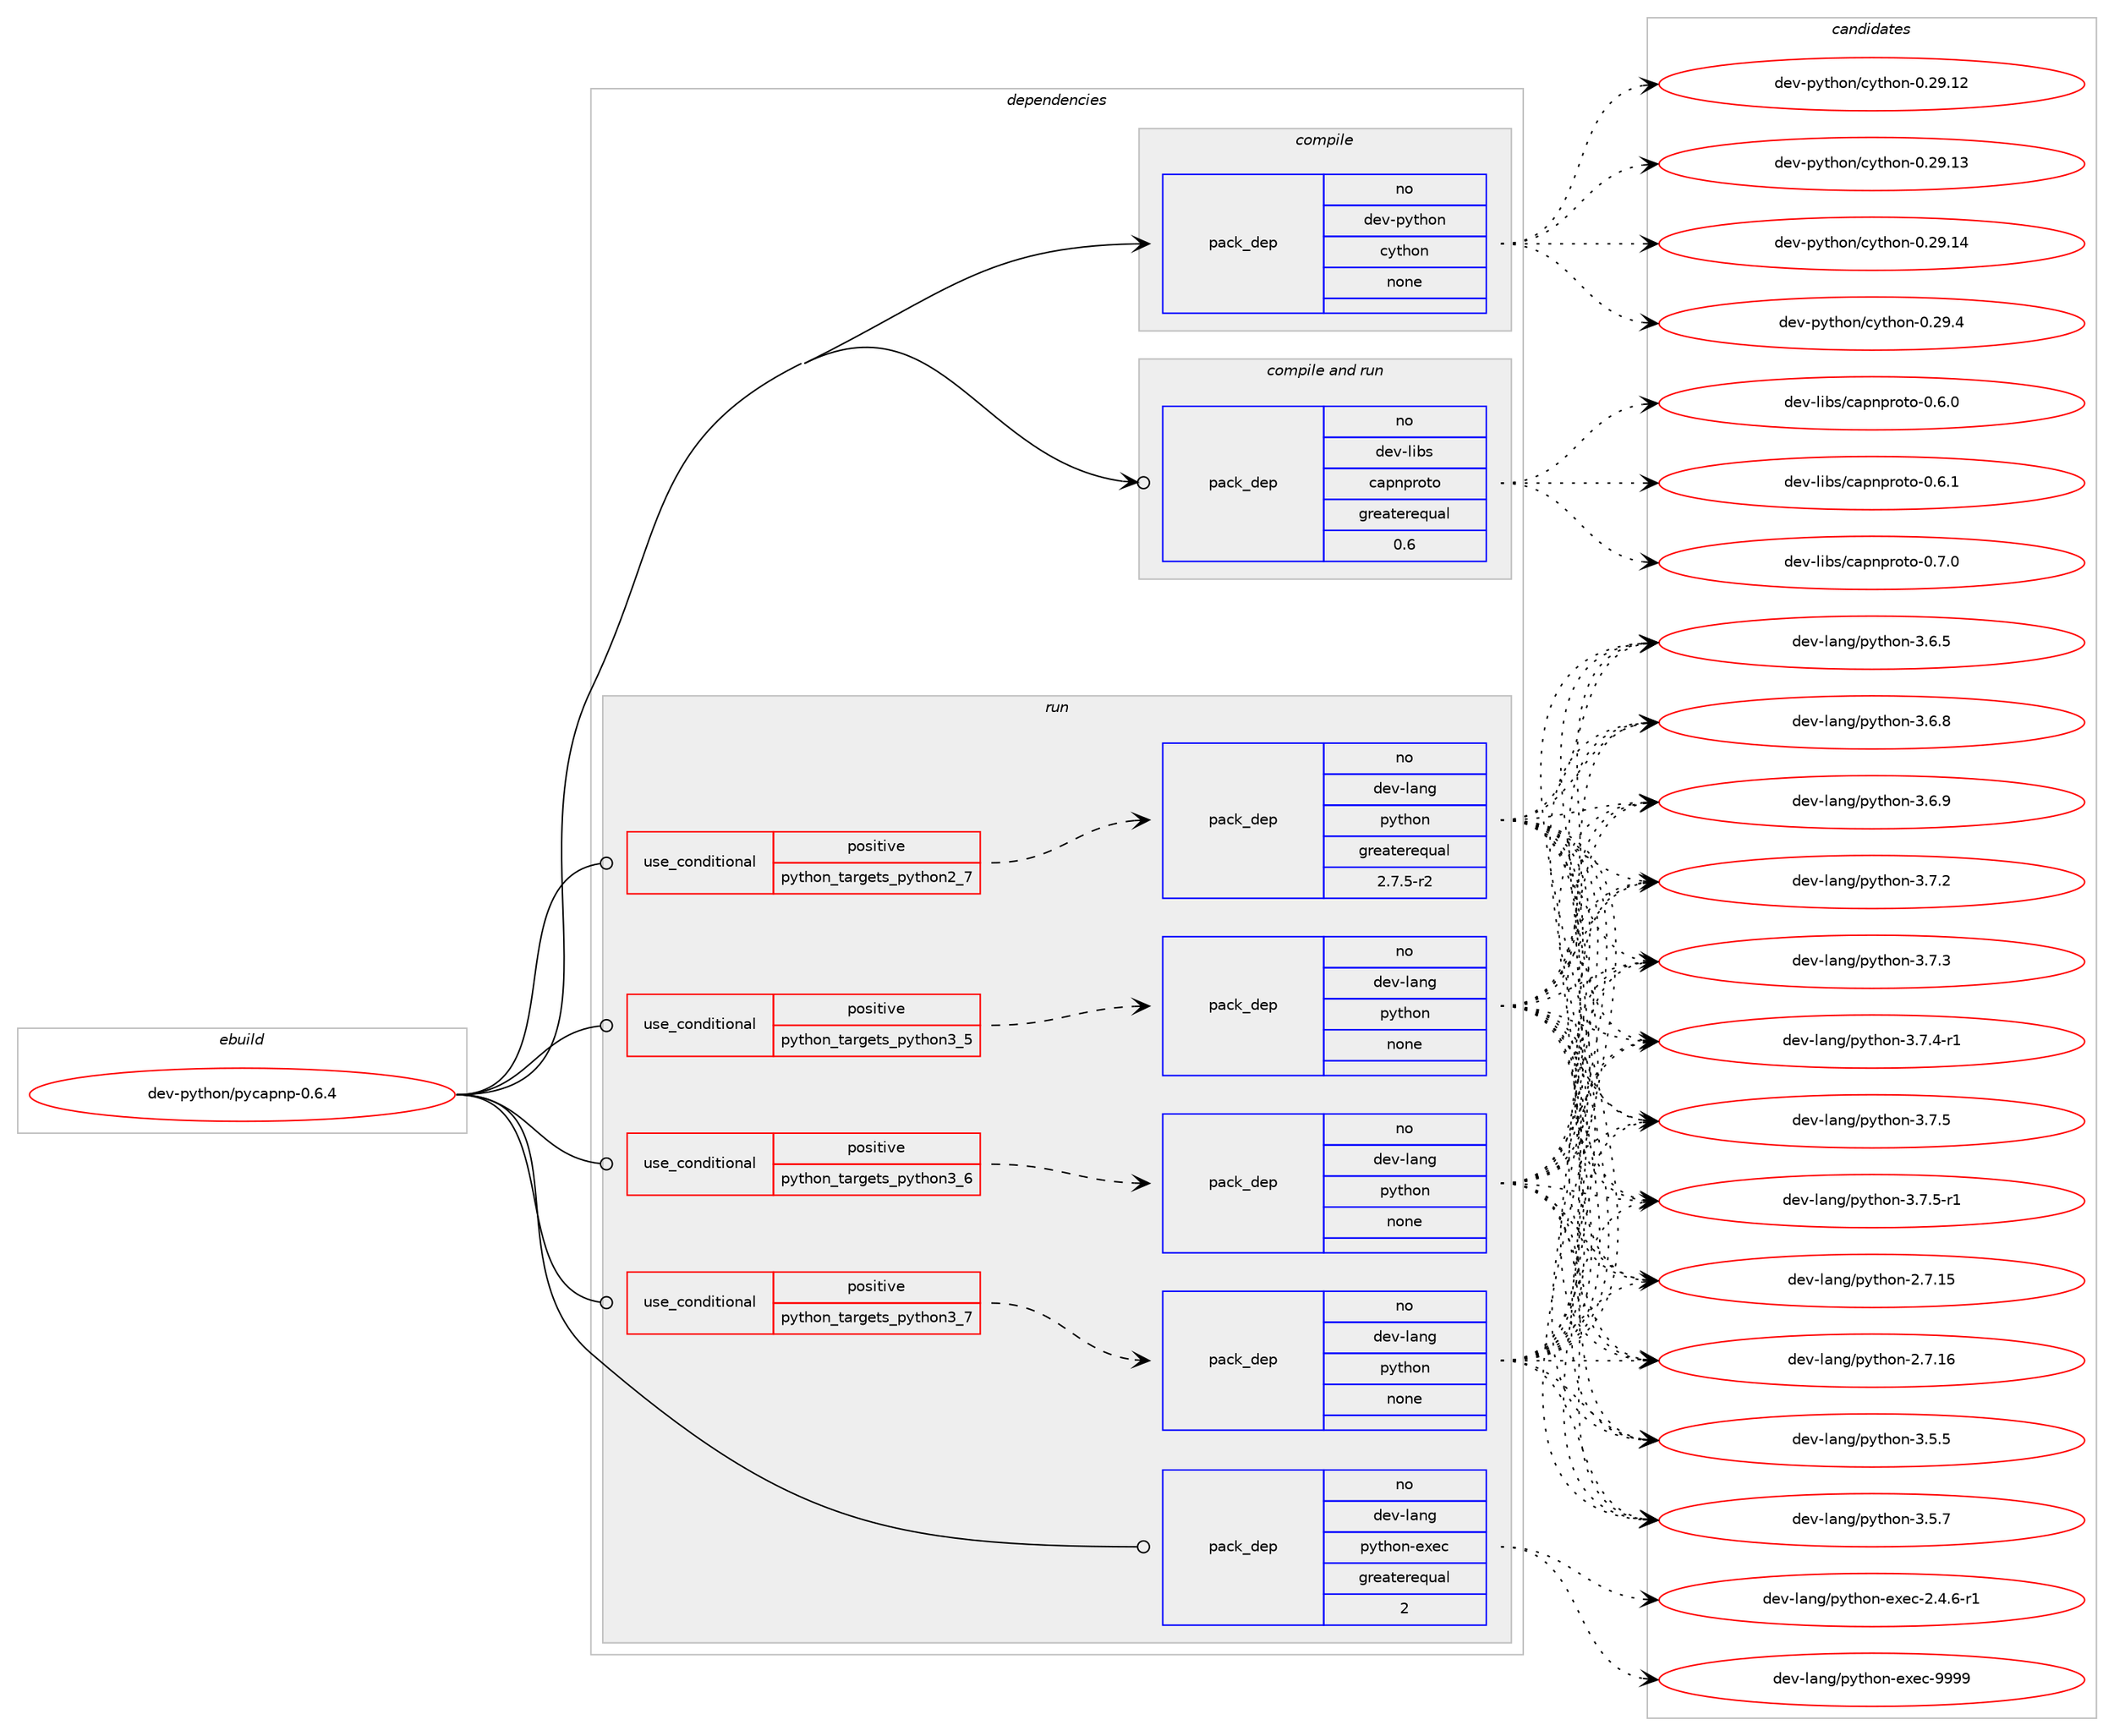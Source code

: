 digraph prolog {

# *************
# Graph options
# *************

newrank=true;
concentrate=true;
compound=true;
graph [rankdir=LR,fontname=Helvetica,fontsize=10,ranksep=1.5];#, ranksep=2.5, nodesep=0.2];
edge  [arrowhead=vee];
node  [fontname=Helvetica,fontsize=10];

# **********
# The ebuild
# **********

subgraph cluster_leftcol {
color=gray;
rank=same;
label=<<i>ebuild</i>>;
id [label="dev-python/pycapnp-0.6.4", color=red, width=4, href="../dev-python/pycapnp-0.6.4.svg"];
}

# ****************
# The dependencies
# ****************

subgraph cluster_midcol {
color=gray;
label=<<i>dependencies</i>>;
subgraph cluster_compile {
fillcolor="#eeeeee";
style=filled;
label=<<i>compile</i>>;
subgraph pack467270 {
dependency624530 [label=<<TABLE BORDER="0" CELLBORDER="1" CELLSPACING="0" CELLPADDING="4" WIDTH="220"><TR><TD ROWSPAN="6" CELLPADDING="30">pack_dep</TD></TR><TR><TD WIDTH="110">no</TD></TR><TR><TD>dev-python</TD></TR><TR><TD>cython</TD></TR><TR><TD>none</TD></TR><TR><TD></TD></TR></TABLE>>, shape=none, color=blue];
}
id:e -> dependency624530:w [weight=20,style="solid",arrowhead="vee"];
}
subgraph cluster_compileandrun {
fillcolor="#eeeeee";
style=filled;
label=<<i>compile and run</i>>;
subgraph pack467271 {
dependency624531 [label=<<TABLE BORDER="0" CELLBORDER="1" CELLSPACING="0" CELLPADDING="4" WIDTH="220"><TR><TD ROWSPAN="6" CELLPADDING="30">pack_dep</TD></TR><TR><TD WIDTH="110">no</TD></TR><TR><TD>dev-libs</TD></TR><TR><TD>capnproto</TD></TR><TR><TD>greaterequal</TD></TR><TR><TD>0.6</TD></TR></TABLE>>, shape=none, color=blue];
}
id:e -> dependency624531:w [weight=20,style="solid",arrowhead="odotvee"];
}
subgraph cluster_run {
fillcolor="#eeeeee";
style=filled;
label=<<i>run</i>>;
subgraph cond145416 {
dependency624532 [label=<<TABLE BORDER="0" CELLBORDER="1" CELLSPACING="0" CELLPADDING="4"><TR><TD ROWSPAN="3" CELLPADDING="10">use_conditional</TD></TR><TR><TD>positive</TD></TR><TR><TD>python_targets_python2_7</TD></TR></TABLE>>, shape=none, color=red];
subgraph pack467272 {
dependency624533 [label=<<TABLE BORDER="0" CELLBORDER="1" CELLSPACING="0" CELLPADDING="4" WIDTH="220"><TR><TD ROWSPAN="6" CELLPADDING="30">pack_dep</TD></TR><TR><TD WIDTH="110">no</TD></TR><TR><TD>dev-lang</TD></TR><TR><TD>python</TD></TR><TR><TD>greaterequal</TD></TR><TR><TD>2.7.5-r2</TD></TR></TABLE>>, shape=none, color=blue];
}
dependency624532:e -> dependency624533:w [weight=20,style="dashed",arrowhead="vee"];
}
id:e -> dependency624532:w [weight=20,style="solid",arrowhead="odot"];
subgraph cond145417 {
dependency624534 [label=<<TABLE BORDER="0" CELLBORDER="1" CELLSPACING="0" CELLPADDING="4"><TR><TD ROWSPAN="3" CELLPADDING="10">use_conditional</TD></TR><TR><TD>positive</TD></TR><TR><TD>python_targets_python3_5</TD></TR></TABLE>>, shape=none, color=red];
subgraph pack467273 {
dependency624535 [label=<<TABLE BORDER="0" CELLBORDER="1" CELLSPACING="0" CELLPADDING="4" WIDTH="220"><TR><TD ROWSPAN="6" CELLPADDING="30">pack_dep</TD></TR><TR><TD WIDTH="110">no</TD></TR><TR><TD>dev-lang</TD></TR><TR><TD>python</TD></TR><TR><TD>none</TD></TR><TR><TD></TD></TR></TABLE>>, shape=none, color=blue];
}
dependency624534:e -> dependency624535:w [weight=20,style="dashed",arrowhead="vee"];
}
id:e -> dependency624534:w [weight=20,style="solid",arrowhead="odot"];
subgraph cond145418 {
dependency624536 [label=<<TABLE BORDER="0" CELLBORDER="1" CELLSPACING="0" CELLPADDING="4"><TR><TD ROWSPAN="3" CELLPADDING="10">use_conditional</TD></TR><TR><TD>positive</TD></TR><TR><TD>python_targets_python3_6</TD></TR></TABLE>>, shape=none, color=red];
subgraph pack467274 {
dependency624537 [label=<<TABLE BORDER="0" CELLBORDER="1" CELLSPACING="0" CELLPADDING="4" WIDTH="220"><TR><TD ROWSPAN="6" CELLPADDING="30">pack_dep</TD></TR><TR><TD WIDTH="110">no</TD></TR><TR><TD>dev-lang</TD></TR><TR><TD>python</TD></TR><TR><TD>none</TD></TR><TR><TD></TD></TR></TABLE>>, shape=none, color=blue];
}
dependency624536:e -> dependency624537:w [weight=20,style="dashed",arrowhead="vee"];
}
id:e -> dependency624536:w [weight=20,style="solid",arrowhead="odot"];
subgraph cond145419 {
dependency624538 [label=<<TABLE BORDER="0" CELLBORDER="1" CELLSPACING="0" CELLPADDING="4"><TR><TD ROWSPAN="3" CELLPADDING="10">use_conditional</TD></TR><TR><TD>positive</TD></TR><TR><TD>python_targets_python3_7</TD></TR></TABLE>>, shape=none, color=red];
subgraph pack467275 {
dependency624539 [label=<<TABLE BORDER="0" CELLBORDER="1" CELLSPACING="0" CELLPADDING="4" WIDTH="220"><TR><TD ROWSPAN="6" CELLPADDING="30">pack_dep</TD></TR><TR><TD WIDTH="110">no</TD></TR><TR><TD>dev-lang</TD></TR><TR><TD>python</TD></TR><TR><TD>none</TD></TR><TR><TD></TD></TR></TABLE>>, shape=none, color=blue];
}
dependency624538:e -> dependency624539:w [weight=20,style="dashed",arrowhead="vee"];
}
id:e -> dependency624538:w [weight=20,style="solid",arrowhead="odot"];
subgraph pack467276 {
dependency624540 [label=<<TABLE BORDER="0" CELLBORDER="1" CELLSPACING="0" CELLPADDING="4" WIDTH="220"><TR><TD ROWSPAN="6" CELLPADDING="30">pack_dep</TD></TR><TR><TD WIDTH="110">no</TD></TR><TR><TD>dev-lang</TD></TR><TR><TD>python-exec</TD></TR><TR><TD>greaterequal</TD></TR><TR><TD>2</TD></TR></TABLE>>, shape=none, color=blue];
}
id:e -> dependency624540:w [weight=20,style="solid",arrowhead="odot"];
}
}

# **************
# The candidates
# **************

subgraph cluster_choices {
rank=same;
color=gray;
label=<<i>candidates</i>>;

subgraph choice467270 {
color=black;
nodesep=1;
choice1001011184511212111610411111047991211161041111104548465057464950 [label="dev-python/cython-0.29.12", color=red, width=4,href="../dev-python/cython-0.29.12.svg"];
choice1001011184511212111610411111047991211161041111104548465057464951 [label="dev-python/cython-0.29.13", color=red, width=4,href="../dev-python/cython-0.29.13.svg"];
choice1001011184511212111610411111047991211161041111104548465057464952 [label="dev-python/cython-0.29.14", color=red, width=4,href="../dev-python/cython-0.29.14.svg"];
choice10010111845112121116104111110479912111610411111045484650574652 [label="dev-python/cython-0.29.4", color=red, width=4,href="../dev-python/cython-0.29.4.svg"];
dependency624530:e -> choice1001011184511212111610411111047991211161041111104548465057464950:w [style=dotted,weight="100"];
dependency624530:e -> choice1001011184511212111610411111047991211161041111104548465057464951:w [style=dotted,weight="100"];
dependency624530:e -> choice1001011184511212111610411111047991211161041111104548465057464952:w [style=dotted,weight="100"];
dependency624530:e -> choice10010111845112121116104111110479912111610411111045484650574652:w [style=dotted,weight="100"];
}
subgraph choice467271 {
color=black;
nodesep=1;
choice1001011184510810598115479997112110112114111116111454846544648 [label="dev-libs/capnproto-0.6.0", color=red, width=4,href="../dev-libs/capnproto-0.6.0.svg"];
choice1001011184510810598115479997112110112114111116111454846544649 [label="dev-libs/capnproto-0.6.1", color=red, width=4,href="../dev-libs/capnproto-0.6.1.svg"];
choice1001011184510810598115479997112110112114111116111454846554648 [label="dev-libs/capnproto-0.7.0", color=red, width=4,href="../dev-libs/capnproto-0.7.0.svg"];
dependency624531:e -> choice1001011184510810598115479997112110112114111116111454846544648:w [style=dotted,weight="100"];
dependency624531:e -> choice1001011184510810598115479997112110112114111116111454846544649:w [style=dotted,weight="100"];
dependency624531:e -> choice1001011184510810598115479997112110112114111116111454846554648:w [style=dotted,weight="100"];
}
subgraph choice467272 {
color=black;
nodesep=1;
choice10010111845108971101034711212111610411111045504655464953 [label="dev-lang/python-2.7.15", color=red, width=4,href="../dev-lang/python-2.7.15.svg"];
choice10010111845108971101034711212111610411111045504655464954 [label="dev-lang/python-2.7.16", color=red, width=4,href="../dev-lang/python-2.7.16.svg"];
choice100101118451089711010347112121116104111110455146534653 [label="dev-lang/python-3.5.5", color=red, width=4,href="../dev-lang/python-3.5.5.svg"];
choice100101118451089711010347112121116104111110455146534655 [label="dev-lang/python-3.5.7", color=red, width=4,href="../dev-lang/python-3.5.7.svg"];
choice100101118451089711010347112121116104111110455146544653 [label="dev-lang/python-3.6.5", color=red, width=4,href="../dev-lang/python-3.6.5.svg"];
choice100101118451089711010347112121116104111110455146544656 [label="dev-lang/python-3.6.8", color=red, width=4,href="../dev-lang/python-3.6.8.svg"];
choice100101118451089711010347112121116104111110455146544657 [label="dev-lang/python-3.6.9", color=red, width=4,href="../dev-lang/python-3.6.9.svg"];
choice100101118451089711010347112121116104111110455146554650 [label="dev-lang/python-3.7.2", color=red, width=4,href="../dev-lang/python-3.7.2.svg"];
choice100101118451089711010347112121116104111110455146554651 [label="dev-lang/python-3.7.3", color=red, width=4,href="../dev-lang/python-3.7.3.svg"];
choice1001011184510897110103471121211161041111104551465546524511449 [label="dev-lang/python-3.7.4-r1", color=red, width=4,href="../dev-lang/python-3.7.4-r1.svg"];
choice100101118451089711010347112121116104111110455146554653 [label="dev-lang/python-3.7.5", color=red, width=4,href="../dev-lang/python-3.7.5.svg"];
choice1001011184510897110103471121211161041111104551465546534511449 [label="dev-lang/python-3.7.5-r1", color=red, width=4,href="../dev-lang/python-3.7.5-r1.svg"];
dependency624533:e -> choice10010111845108971101034711212111610411111045504655464953:w [style=dotted,weight="100"];
dependency624533:e -> choice10010111845108971101034711212111610411111045504655464954:w [style=dotted,weight="100"];
dependency624533:e -> choice100101118451089711010347112121116104111110455146534653:w [style=dotted,weight="100"];
dependency624533:e -> choice100101118451089711010347112121116104111110455146534655:w [style=dotted,weight="100"];
dependency624533:e -> choice100101118451089711010347112121116104111110455146544653:w [style=dotted,weight="100"];
dependency624533:e -> choice100101118451089711010347112121116104111110455146544656:w [style=dotted,weight="100"];
dependency624533:e -> choice100101118451089711010347112121116104111110455146544657:w [style=dotted,weight="100"];
dependency624533:e -> choice100101118451089711010347112121116104111110455146554650:w [style=dotted,weight="100"];
dependency624533:e -> choice100101118451089711010347112121116104111110455146554651:w [style=dotted,weight="100"];
dependency624533:e -> choice1001011184510897110103471121211161041111104551465546524511449:w [style=dotted,weight="100"];
dependency624533:e -> choice100101118451089711010347112121116104111110455146554653:w [style=dotted,weight="100"];
dependency624533:e -> choice1001011184510897110103471121211161041111104551465546534511449:w [style=dotted,weight="100"];
}
subgraph choice467273 {
color=black;
nodesep=1;
choice10010111845108971101034711212111610411111045504655464953 [label="dev-lang/python-2.7.15", color=red, width=4,href="../dev-lang/python-2.7.15.svg"];
choice10010111845108971101034711212111610411111045504655464954 [label="dev-lang/python-2.7.16", color=red, width=4,href="../dev-lang/python-2.7.16.svg"];
choice100101118451089711010347112121116104111110455146534653 [label="dev-lang/python-3.5.5", color=red, width=4,href="../dev-lang/python-3.5.5.svg"];
choice100101118451089711010347112121116104111110455146534655 [label="dev-lang/python-3.5.7", color=red, width=4,href="../dev-lang/python-3.5.7.svg"];
choice100101118451089711010347112121116104111110455146544653 [label="dev-lang/python-3.6.5", color=red, width=4,href="../dev-lang/python-3.6.5.svg"];
choice100101118451089711010347112121116104111110455146544656 [label="dev-lang/python-3.6.8", color=red, width=4,href="../dev-lang/python-3.6.8.svg"];
choice100101118451089711010347112121116104111110455146544657 [label="dev-lang/python-3.6.9", color=red, width=4,href="../dev-lang/python-3.6.9.svg"];
choice100101118451089711010347112121116104111110455146554650 [label="dev-lang/python-3.7.2", color=red, width=4,href="../dev-lang/python-3.7.2.svg"];
choice100101118451089711010347112121116104111110455146554651 [label="dev-lang/python-3.7.3", color=red, width=4,href="../dev-lang/python-3.7.3.svg"];
choice1001011184510897110103471121211161041111104551465546524511449 [label="dev-lang/python-3.7.4-r1", color=red, width=4,href="../dev-lang/python-3.7.4-r1.svg"];
choice100101118451089711010347112121116104111110455146554653 [label="dev-lang/python-3.7.5", color=red, width=4,href="../dev-lang/python-3.7.5.svg"];
choice1001011184510897110103471121211161041111104551465546534511449 [label="dev-lang/python-3.7.5-r1", color=red, width=4,href="../dev-lang/python-3.7.5-r1.svg"];
dependency624535:e -> choice10010111845108971101034711212111610411111045504655464953:w [style=dotted,weight="100"];
dependency624535:e -> choice10010111845108971101034711212111610411111045504655464954:w [style=dotted,weight="100"];
dependency624535:e -> choice100101118451089711010347112121116104111110455146534653:w [style=dotted,weight="100"];
dependency624535:e -> choice100101118451089711010347112121116104111110455146534655:w [style=dotted,weight="100"];
dependency624535:e -> choice100101118451089711010347112121116104111110455146544653:w [style=dotted,weight="100"];
dependency624535:e -> choice100101118451089711010347112121116104111110455146544656:w [style=dotted,weight="100"];
dependency624535:e -> choice100101118451089711010347112121116104111110455146544657:w [style=dotted,weight="100"];
dependency624535:e -> choice100101118451089711010347112121116104111110455146554650:w [style=dotted,weight="100"];
dependency624535:e -> choice100101118451089711010347112121116104111110455146554651:w [style=dotted,weight="100"];
dependency624535:e -> choice1001011184510897110103471121211161041111104551465546524511449:w [style=dotted,weight="100"];
dependency624535:e -> choice100101118451089711010347112121116104111110455146554653:w [style=dotted,weight="100"];
dependency624535:e -> choice1001011184510897110103471121211161041111104551465546534511449:w [style=dotted,weight="100"];
}
subgraph choice467274 {
color=black;
nodesep=1;
choice10010111845108971101034711212111610411111045504655464953 [label="dev-lang/python-2.7.15", color=red, width=4,href="../dev-lang/python-2.7.15.svg"];
choice10010111845108971101034711212111610411111045504655464954 [label="dev-lang/python-2.7.16", color=red, width=4,href="../dev-lang/python-2.7.16.svg"];
choice100101118451089711010347112121116104111110455146534653 [label="dev-lang/python-3.5.5", color=red, width=4,href="../dev-lang/python-3.5.5.svg"];
choice100101118451089711010347112121116104111110455146534655 [label="dev-lang/python-3.5.7", color=red, width=4,href="../dev-lang/python-3.5.7.svg"];
choice100101118451089711010347112121116104111110455146544653 [label="dev-lang/python-3.6.5", color=red, width=4,href="../dev-lang/python-3.6.5.svg"];
choice100101118451089711010347112121116104111110455146544656 [label="dev-lang/python-3.6.8", color=red, width=4,href="../dev-lang/python-3.6.8.svg"];
choice100101118451089711010347112121116104111110455146544657 [label="dev-lang/python-3.6.9", color=red, width=4,href="../dev-lang/python-3.6.9.svg"];
choice100101118451089711010347112121116104111110455146554650 [label="dev-lang/python-3.7.2", color=red, width=4,href="../dev-lang/python-3.7.2.svg"];
choice100101118451089711010347112121116104111110455146554651 [label="dev-lang/python-3.7.3", color=red, width=4,href="../dev-lang/python-3.7.3.svg"];
choice1001011184510897110103471121211161041111104551465546524511449 [label="dev-lang/python-3.7.4-r1", color=red, width=4,href="../dev-lang/python-3.7.4-r1.svg"];
choice100101118451089711010347112121116104111110455146554653 [label="dev-lang/python-3.7.5", color=red, width=4,href="../dev-lang/python-3.7.5.svg"];
choice1001011184510897110103471121211161041111104551465546534511449 [label="dev-lang/python-3.7.5-r1", color=red, width=4,href="../dev-lang/python-3.7.5-r1.svg"];
dependency624537:e -> choice10010111845108971101034711212111610411111045504655464953:w [style=dotted,weight="100"];
dependency624537:e -> choice10010111845108971101034711212111610411111045504655464954:w [style=dotted,weight="100"];
dependency624537:e -> choice100101118451089711010347112121116104111110455146534653:w [style=dotted,weight="100"];
dependency624537:e -> choice100101118451089711010347112121116104111110455146534655:w [style=dotted,weight="100"];
dependency624537:e -> choice100101118451089711010347112121116104111110455146544653:w [style=dotted,weight="100"];
dependency624537:e -> choice100101118451089711010347112121116104111110455146544656:w [style=dotted,weight="100"];
dependency624537:e -> choice100101118451089711010347112121116104111110455146544657:w [style=dotted,weight="100"];
dependency624537:e -> choice100101118451089711010347112121116104111110455146554650:w [style=dotted,weight="100"];
dependency624537:e -> choice100101118451089711010347112121116104111110455146554651:w [style=dotted,weight="100"];
dependency624537:e -> choice1001011184510897110103471121211161041111104551465546524511449:w [style=dotted,weight="100"];
dependency624537:e -> choice100101118451089711010347112121116104111110455146554653:w [style=dotted,weight="100"];
dependency624537:e -> choice1001011184510897110103471121211161041111104551465546534511449:w [style=dotted,weight="100"];
}
subgraph choice467275 {
color=black;
nodesep=1;
choice10010111845108971101034711212111610411111045504655464953 [label="dev-lang/python-2.7.15", color=red, width=4,href="../dev-lang/python-2.7.15.svg"];
choice10010111845108971101034711212111610411111045504655464954 [label="dev-lang/python-2.7.16", color=red, width=4,href="../dev-lang/python-2.7.16.svg"];
choice100101118451089711010347112121116104111110455146534653 [label="dev-lang/python-3.5.5", color=red, width=4,href="../dev-lang/python-3.5.5.svg"];
choice100101118451089711010347112121116104111110455146534655 [label="dev-lang/python-3.5.7", color=red, width=4,href="../dev-lang/python-3.5.7.svg"];
choice100101118451089711010347112121116104111110455146544653 [label="dev-lang/python-3.6.5", color=red, width=4,href="../dev-lang/python-3.6.5.svg"];
choice100101118451089711010347112121116104111110455146544656 [label="dev-lang/python-3.6.8", color=red, width=4,href="../dev-lang/python-3.6.8.svg"];
choice100101118451089711010347112121116104111110455146544657 [label="dev-lang/python-3.6.9", color=red, width=4,href="../dev-lang/python-3.6.9.svg"];
choice100101118451089711010347112121116104111110455146554650 [label="dev-lang/python-3.7.2", color=red, width=4,href="../dev-lang/python-3.7.2.svg"];
choice100101118451089711010347112121116104111110455146554651 [label="dev-lang/python-3.7.3", color=red, width=4,href="../dev-lang/python-3.7.3.svg"];
choice1001011184510897110103471121211161041111104551465546524511449 [label="dev-lang/python-3.7.4-r1", color=red, width=4,href="../dev-lang/python-3.7.4-r1.svg"];
choice100101118451089711010347112121116104111110455146554653 [label="dev-lang/python-3.7.5", color=red, width=4,href="../dev-lang/python-3.7.5.svg"];
choice1001011184510897110103471121211161041111104551465546534511449 [label="dev-lang/python-3.7.5-r1", color=red, width=4,href="../dev-lang/python-3.7.5-r1.svg"];
dependency624539:e -> choice10010111845108971101034711212111610411111045504655464953:w [style=dotted,weight="100"];
dependency624539:e -> choice10010111845108971101034711212111610411111045504655464954:w [style=dotted,weight="100"];
dependency624539:e -> choice100101118451089711010347112121116104111110455146534653:w [style=dotted,weight="100"];
dependency624539:e -> choice100101118451089711010347112121116104111110455146534655:w [style=dotted,weight="100"];
dependency624539:e -> choice100101118451089711010347112121116104111110455146544653:w [style=dotted,weight="100"];
dependency624539:e -> choice100101118451089711010347112121116104111110455146544656:w [style=dotted,weight="100"];
dependency624539:e -> choice100101118451089711010347112121116104111110455146544657:w [style=dotted,weight="100"];
dependency624539:e -> choice100101118451089711010347112121116104111110455146554650:w [style=dotted,weight="100"];
dependency624539:e -> choice100101118451089711010347112121116104111110455146554651:w [style=dotted,weight="100"];
dependency624539:e -> choice1001011184510897110103471121211161041111104551465546524511449:w [style=dotted,weight="100"];
dependency624539:e -> choice100101118451089711010347112121116104111110455146554653:w [style=dotted,weight="100"];
dependency624539:e -> choice1001011184510897110103471121211161041111104551465546534511449:w [style=dotted,weight="100"];
}
subgraph choice467276 {
color=black;
nodesep=1;
choice10010111845108971101034711212111610411111045101120101994550465246544511449 [label="dev-lang/python-exec-2.4.6-r1", color=red, width=4,href="../dev-lang/python-exec-2.4.6-r1.svg"];
choice10010111845108971101034711212111610411111045101120101994557575757 [label="dev-lang/python-exec-9999", color=red, width=4,href="../dev-lang/python-exec-9999.svg"];
dependency624540:e -> choice10010111845108971101034711212111610411111045101120101994550465246544511449:w [style=dotted,weight="100"];
dependency624540:e -> choice10010111845108971101034711212111610411111045101120101994557575757:w [style=dotted,weight="100"];
}
}

}
